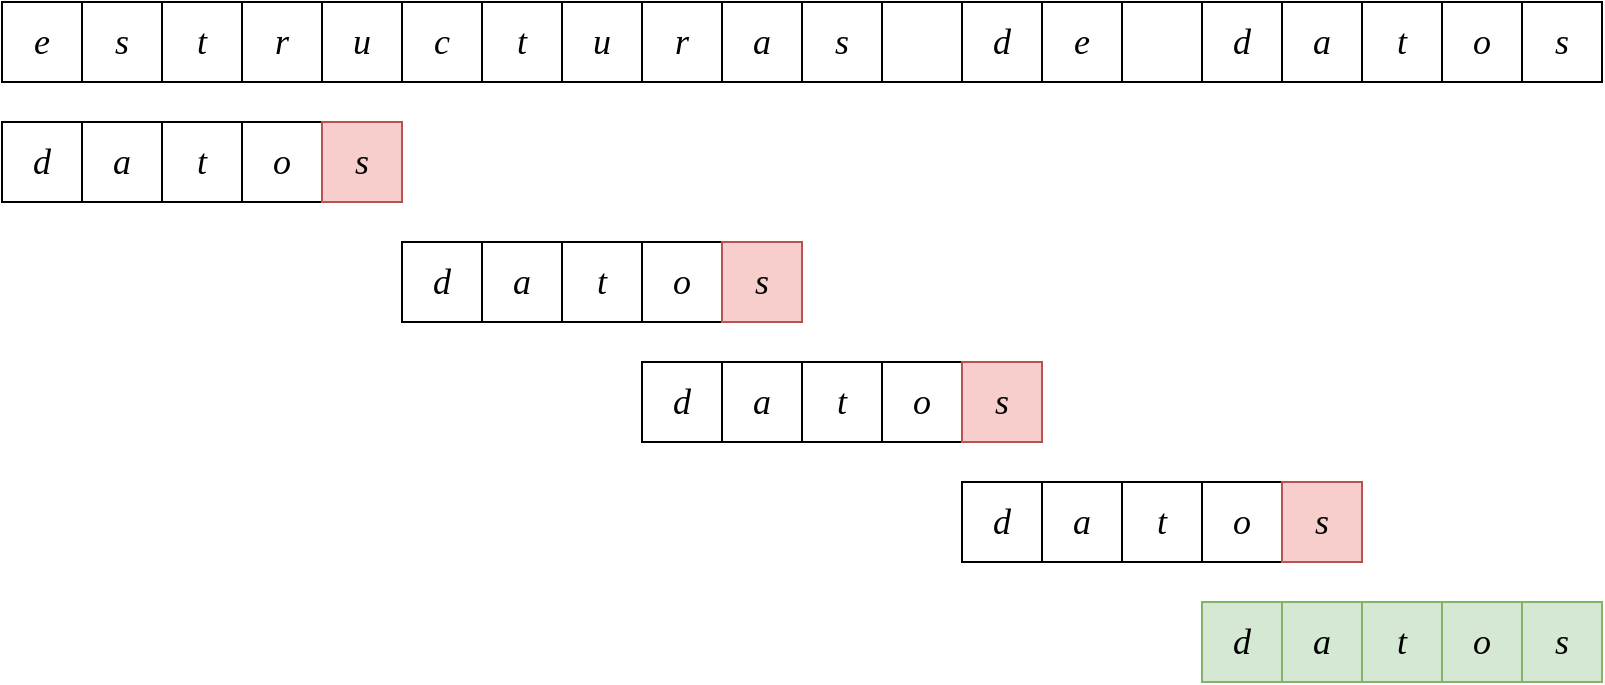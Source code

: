<mxfile version="12.3.2" type="device" pages="1"><diagram id="65l7ETRmFl2YBwjKA_3H" name="Page-1"><mxGraphModel dx="1092" dy="816" grid="1" gridSize="10" guides="1" tooltips="1" connect="1" arrows="1" fold="1" page="1" pageScale="1" pageWidth="850" pageHeight="1100" math="0" shadow="0"><root><mxCell id="0"/><mxCell id="1" parent="0"/><mxCell id="vEnR5lknDzGGeN2CGNRa-22" value="&lt;font face=&quot;cm&quot; style=&quot;font-size: 18px&quot;&gt;&lt;i&gt;e&lt;/i&gt;&lt;/font&gt;" style="whiteSpace=wrap;html=1;aspect=fixed;" vertex="1" parent="1"><mxGeometry y="40" width="40" height="40" as="geometry"/></mxCell><mxCell id="vEnR5lknDzGGeN2CGNRa-23" value="&lt;font face=&quot;cm&quot; style=&quot;font-size: 18px&quot;&gt;&lt;i&gt;s&lt;/i&gt;&lt;/font&gt;" style="whiteSpace=wrap;html=1;aspect=fixed;" vertex="1" parent="1"><mxGeometry x="40" y="40" width="40" height="40" as="geometry"/></mxCell><mxCell id="vEnR5lknDzGGeN2CGNRa-24" value="&lt;font face=&quot;cm&quot; style=&quot;font-size: 18px&quot;&gt;&lt;i&gt;t&lt;/i&gt;&lt;/font&gt;" style="whiteSpace=wrap;html=1;aspect=fixed;" vertex="1" parent="1"><mxGeometry x="80" y="40" width="40" height="40" as="geometry"/></mxCell><mxCell id="vEnR5lknDzGGeN2CGNRa-25" value="&lt;font face=&quot;cm&quot; style=&quot;font-size: 18px&quot;&gt;&lt;i&gt;r&lt;/i&gt;&lt;/font&gt;" style="whiteSpace=wrap;html=1;aspect=fixed;" vertex="1" parent="1"><mxGeometry x="120" y="40" width="40" height="40" as="geometry"/></mxCell><mxCell id="vEnR5lknDzGGeN2CGNRa-26" value="&lt;font face=&quot;cm&quot; style=&quot;font-size: 18px&quot;&gt;&lt;i&gt;u&lt;/i&gt;&lt;/font&gt;" style="whiteSpace=wrap;html=1;aspect=fixed;" vertex="1" parent="1"><mxGeometry x="160" y="40" width="40" height="40" as="geometry"/></mxCell><mxCell id="vEnR5lknDzGGeN2CGNRa-27" value="&lt;font face=&quot;cm&quot;&gt;&lt;span style=&quot;font-size: 18px&quot;&gt;&lt;i&gt;d&lt;/i&gt;&lt;/span&gt;&lt;/font&gt;" style="whiteSpace=wrap;html=1;aspect=fixed;" vertex="1" parent="1"><mxGeometry y="100" width="40" height="40" as="geometry"/></mxCell><mxCell id="vEnR5lknDzGGeN2CGNRa-28" value="&lt;font face=&quot;cm&quot; style=&quot;font-size: 18px&quot;&gt;&lt;i&gt;a&lt;/i&gt;&lt;/font&gt;" style="whiteSpace=wrap;html=1;aspect=fixed;" vertex="1" parent="1"><mxGeometry x="40" y="100" width="40" height="40" as="geometry"/></mxCell><mxCell id="vEnR5lknDzGGeN2CGNRa-29" value="&lt;font face=&quot;cm&quot; style=&quot;font-size: 18px&quot;&gt;&lt;i&gt;t&lt;/i&gt;&lt;/font&gt;" style="whiteSpace=wrap;html=1;aspect=fixed;" vertex="1" parent="1"><mxGeometry x="80" y="100" width="40" height="40" as="geometry"/></mxCell><mxCell id="vEnR5lknDzGGeN2CGNRa-30" value="&lt;font face=&quot;cm&quot; style=&quot;font-size: 18px&quot;&gt;&lt;i&gt;o&lt;/i&gt;&lt;/font&gt;" style="whiteSpace=wrap;html=1;aspect=fixed;" vertex="1" parent="1"><mxGeometry x="120" y="100" width="40" height="40" as="geometry"/></mxCell><mxCell id="vEnR5lknDzGGeN2CGNRa-31" value="&lt;font face=&quot;cm&quot; style=&quot;font-size: 18px&quot;&gt;&lt;i&gt;s&lt;/i&gt;&lt;/font&gt;" style="whiteSpace=wrap;html=1;aspect=fixed;fillColor=#f8cecc;strokeColor=#b85450;" vertex="1" parent="1"><mxGeometry x="160" y="100" width="40" height="40" as="geometry"/></mxCell><mxCell id="vEnR5lknDzGGeN2CGNRa-32" value="&lt;font face=&quot;cm&quot; style=&quot;font-size: 18px&quot;&gt;&lt;i&gt;c&lt;/i&gt;&lt;/font&gt;" style="whiteSpace=wrap;html=1;aspect=fixed;" vertex="1" parent="1"><mxGeometry x="200" y="40" width="40" height="40" as="geometry"/></mxCell><mxCell id="vEnR5lknDzGGeN2CGNRa-33" value="&lt;font face=&quot;cm&quot; style=&quot;font-size: 18px&quot;&gt;&lt;i&gt;t&lt;/i&gt;&lt;/font&gt;" style="whiteSpace=wrap;html=1;aspect=fixed;" vertex="1" parent="1"><mxGeometry x="240" y="40" width="40" height="40" as="geometry"/></mxCell><mxCell id="vEnR5lknDzGGeN2CGNRa-34" value="&lt;font face=&quot;cm&quot; style=&quot;font-size: 18px&quot;&gt;&lt;i&gt;u&lt;/i&gt;&lt;/font&gt;" style="whiteSpace=wrap;html=1;aspect=fixed;" vertex="1" parent="1"><mxGeometry x="280" y="40" width="40" height="40" as="geometry"/></mxCell><mxCell id="vEnR5lknDzGGeN2CGNRa-35" value="&lt;font face=&quot;cm&quot; style=&quot;font-size: 18px&quot;&gt;&lt;i&gt;r&lt;/i&gt;&lt;/font&gt;" style="whiteSpace=wrap;html=1;aspect=fixed;" vertex="1" parent="1"><mxGeometry x="320" y="40" width="40" height="40" as="geometry"/></mxCell><mxCell id="vEnR5lknDzGGeN2CGNRa-36" value="&lt;font face=&quot;cm&quot; style=&quot;font-size: 18px&quot;&gt;&lt;i&gt;a&lt;/i&gt;&lt;/font&gt;" style="whiteSpace=wrap;html=1;aspect=fixed;" vertex="1" parent="1"><mxGeometry x="360" y="40" width="40" height="40" as="geometry"/></mxCell><mxCell id="vEnR5lknDzGGeN2CGNRa-37" value="&lt;font face=&quot;cm&quot; style=&quot;font-size: 18px&quot;&gt;&lt;i&gt;s&lt;/i&gt;&lt;/font&gt;" style="whiteSpace=wrap;html=1;aspect=fixed;" vertex="1" parent="1"><mxGeometry x="400" y="40" width="40" height="40" as="geometry"/></mxCell><mxCell id="vEnR5lknDzGGeN2CGNRa-38" value="&lt;font face=&quot;cm&quot;&gt;&lt;span style=&quot;font-size: 18px&quot;&gt;&lt;i&gt;&amp;nbsp;&lt;/i&gt;&lt;/span&gt;&lt;/font&gt;" style="whiteSpace=wrap;html=1;aspect=fixed;" vertex="1" parent="1"><mxGeometry x="440" y="40" width="40" height="40" as="geometry"/></mxCell><mxCell id="vEnR5lknDzGGeN2CGNRa-39" value="&lt;font face=&quot;cm&quot; style=&quot;font-size: 18px&quot;&gt;&lt;i&gt;d&lt;/i&gt;&lt;/font&gt;" style="whiteSpace=wrap;html=1;aspect=fixed;" vertex="1" parent="1"><mxGeometry x="480" y="40" width="40" height="40" as="geometry"/></mxCell><mxCell id="vEnR5lknDzGGeN2CGNRa-40" value="&lt;font face=&quot;cm&quot; style=&quot;font-size: 18px&quot;&gt;&lt;i&gt;e&lt;/i&gt;&lt;/font&gt;" style="whiteSpace=wrap;html=1;aspect=fixed;" vertex="1" parent="1"><mxGeometry x="520" y="40" width="40" height="40" as="geometry"/></mxCell><mxCell id="vEnR5lknDzGGeN2CGNRa-41" value="&lt;font face=&quot;cm&quot;&gt;&lt;span style=&quot;font-size: 18px&quot;&gt;&lt;i&gt;&amp;nbsp;&lt;/i&gt;&lt;/span&gt;&lt;/font&gt;" style="whiteSpace=wrap;html=1;aspect=fixed;" vertex="1" parent="1"><mxGeometry x="560" y="40" width="40" height="40" as="geometry"/></mxCell><mxCell id="vEnR5lknDzGGeN2CGNRa-42" value="&lt;font face=&quot;cm&quot; style=&quot;font-size: 18px&quot;&gt;&lt;i&gt;d&lt;/i&gt;&lt;/font&gt;" style="whiteSpace=wrap;html=1;aspect=fixed;" vertex="1" parent="1"><mxGeometry x="600" y="40" width="40" height="40" as="geometry"/></mxCell><mxCell id="vEnR5lknDzGGeN2CGNRa-43" value="&lt;font face=&quot;cm&quot; style=&quot;font-size: 18px&quot;&gt;&lt;i&gt;a&lt;/i&gt;&lt;/font&gt;" style="whiteSpace=wrap;html=1;aspect=fixed;" vertex="1" parent="1"><mxGeometry x="640" y="40" width="40" height="40" as="geometry"/></mxCell><mxCell id="vEnR5lknDzGGeN2CGNRa-44" value="&lt;font face=&quot;cm&quot; style=&quot;font-size: 18px&quot;&gt;&lt;i&gt;t&lt;/i&gt;&lt;/font&gt;" style="whiteSpace=wrap;html=1;aspect=fixed;" vertex="1" parent="1"><mxGeometry x="680" y="40" width="40" height="40" as="geometry"/></mxCell><mxCell id="vEnR5lknDzGGeN2CGNRa-45" value="&lt;font face=&quot;cm&quot; style=&quot;font-size: 18px&quot;&gt;&lt;i&gt;o&lt;/i&gt;&lt;/font&gt;" style="whiteSpace=wrap;html=1;aspect=fixed;" vertex="1" parent="1"><mxGeometry x="720" y="40" width="40" height="40" as="geometry"/></mxCell><mxCell id="vEnR5lknDzGGeN2CGNRa-46" value="&lt;font face=&quot;cm&quot; style=&quot;font-size: 18px&quot;&gt;&lt;i&gt;s&lt;/i&gt;&lt;/font&gt;" style="whiteSpace=wrap;html=1;aspect=fixed;" vertex="1" parent="1"><mxGeometry x="760" y="40" width="40" height="40" as="geometry"/></mxCell><mxCell id="vEnR5lknDzGGeN2CGNRa-47" value="&lt;font face=&quot;cm&quot;&gt;&lt;span style=&quot;font-size: 18px&quot;&gt;&lt;i&gt;d&lt;/i&gt;&lt;/span&gt;&lt;/font&gt;" style="whiteSpace=wrap;html=1;aspect=fixed;fillColor=#d5e8d4;strokeColor=#82b366;" vertex="1" parent="1"><mxGeometry x="600" y="340" width="40" height="40" as="geometry"/></mxCell><mxCell id="vEnR5lknDzGGeN2CGNRa-48" value="&lt;font face=&quot;cm&quot; style=&quot;font-size: 18px&quot;&gt;&lt;i&gt;a&lt;/i&gt;&lt;/font&gt;" style="whiteSpace=wrap;html=1;aspect=fixed;fillColor=#d5e8d4;strokeColor=#82b366;" vertex="1" parent="1"><mxGeometry x="640" y="340" width="40" height="40" as="geometry"/></mxCell><mxCell id="vEnR5lknDzGGeN2CGNRa-49" value="&lt;font face=&quot;cm&quot; style=&quot;font-size: 18px&quot;&gt;&lt;i&gt;t&lt;/i&gt;&lt;/font&gt;" style="whiteSpace=wrap;html=1;aspect=fixed;fillColor=#d5e8d4;strokeColor=#82b366;" vertex="1" parent="1"><mxGeometry x="680" y="340" width="40" height="40" as="geometry"/></mxCell><mxCell id="vEnR5lknDzGGeN2CGNRa-50" value="&lt;font face=&quot;cm&quot; style=&quot;font-size: 18px&quot;&gt;&lt;i&gt;o&lt;/i&gt;&lt;/font&gt;" style="whiteSpace=wrap;html=1;aspect=fixed;fillColor=#d5e8d4;strokeColor=#82b366;" vertex="1" parent="1"><mxGeometry x="720" y="340" width="40" height="40" as="geometry"/></mxCell><mxCell id="vEnR5lknDzGGeN2CGNRa-51" value="&lt;font face=&quot;cm&quot; style=&quot;font-size: 18px&quot;&gt;&lt;i&gt;s&lt;/i&gt;&lt;/font&gt;" style="whiteSpace=wrap;html=1;aspect=fixed;fillColor=#d5e8d4;strokeColor=#82b366;" vertex="1" parent="1"><mxGeometry x="760" y="340" width="40" height="40" as="geometry"/></mxCell><mxCell id="vEnR5lknDzGGeN2CGNRa-52" value="&lt;font face=&quot;cm&quot;&gt;&lt;span style=&quot;font-size: 18px&quot;&gt;&lt;i&gt;d&lt;/i&gt;&lt;/span&gt;&lt;/font&gt;" style="whiteSpace=wrap;html=1;aspect=fixed;" vertex="1" parent="1"><mxGeometry x="200" y="160" width="40" height="40" as="geometry"/></mxCell><mxCell id="vEnR5lknDzGGeN2CGNRa-53" value="&lt;font face=&quot;cm&quot; style=&quot;font-size: 18px&quot;&gt;&lt;i&gt;a&lt;/i&gt;&lt;/font&gt;" style="whiteSpace=wrap;html=1;aspect=fixed;" vertex="1" parent="1"><mxGeometry x="240" y="160" width="40" height="40" as="geometry"/></mxCell><mxCell id="vEnR5lknDzGGeN2CGNRa-54" value="&lt;font face=&quot;cm&quot; style=&quot;font-size: 18px&quot;&gt;&lt;i&gt;t&lt;/i&gt;&lt;/font&gt;" style="whiteSpace=wrap;html=1;aspect=fixed;" vertex="1" parent="1"><mxGeometry x="280" y="160" width="40" height="40" as="geometry"/></mxCell><mxCell id="vEnR5lknDzGGeN2CGNRa-55" value="&lt;font face=&quot;cm&quot; style=&quot;font-size: 18px&quot;&gt;&lt;i&gt;o&lt;/i&gt;&lt;/font&gt;" style="whiteSpace=wrap;html=1;aspect=fixed;" vertex="1" parent="1"><mxGeometry x="320" y="160" width="40" height="40" as="geometry"/></mxCell><mxCell id="vEnR5lknDzGGeN2CGNRa-56" value="&lt;font face=&quot;cm&quot; style=&quot;font-size: 18px&quot;&gt;&lt;i&gt;s&lt;/i&gt;&lt;/font&gt;" style="whiteSpace=wrap;html=1;aspect=fixed;fillColor=#f8cecc;strokeColor=#b85450;" vertex="1" parent="1"><mxGeometry x="360" y="160" width="40" height="40" as="geometry"/></mxCell><mxCell id="vEnR5lknDzGGeN2CGNRa-57" value="&lt;font face=&quot;cm&quot;&gt;&lt;span style=&quot;font-size: 18px&quot;&gt;&lt;i&gt;d&lt;/i&gt;&lt;/span&gt;&lt;/font&gt;" style="whiteSpace=wrap;html=1;aspect=fixed;" vertex="1" parent="1"><mxGeometry x="320" y="220" width="40" height="40" as="geometry"/></mxCell><mxCell id="vEnR5lknDzGGeN2CGNRa-58" value="&lt;font face=&quot;cm&quot; style=&quot;font-size: 18px&quot;&gt;&lt;i&gt;a&lt;/i&gt;&lt;/font&gt;" style="whiteSpace=wrap;html=1;aspect=fixed;" vertex="1" parent="1"><mxGeometry x="360" y="220" width="40" height="40" as="geometry"/></mxCell><mxCell id="vEnR5lknDzGGeN2CGNRa-59" value="&lt;font face=&quot;cm&quot; style=&quot;font-size: 18px&quot;&gt;&lt;i&gt;t&lt;/i&gt;&lt;/font&gt;" style="whiteSpace=wrap;html=1;aspect=fixed;" vertex="1" parent="1"><mxGeometry x="400" y="220" width="40" height="40" as="geometry"/></mxCell><mxCell id="vEnR5lknDzGGeN2CGNRa-60" value="&lt;font face=&quot;cm&quot; style=&quot;font-size: 18px&quot;&gt;&lt;i&gt;o&lt;/i&gt;&lt;/font&gt;" style="whiteSpace=wrap;html=1;aspect=fixed;" vertex="1" parent="1"><mxGeometry x="440" y="220" width="40" height="40" as="geometry"/></mxCell><mxCell id="vEnR5lknDzGGeN2CGNRa-61" value="&lt;font face=&quot;cm&quot; style=&quot;font-size: 18px&quot;&gt;&lt;i&gt;s&lt;/i&gt;&lt;/font&gt;" style="whiteSpace=wrap;html=1;aspect=fixed;fillColor=#f8cecc;strokeColor=#b85450;" vertex="1" parent="1"><mxGeometry x="480" y="220" width="40" height="40" as="geometry"/></mxCell><mxCell id="vEnR5lknDzGGeN2CGNRa-62" value="&lt;font face=&quot;cm&quot;&gt;&lt;span style=&quot;font-size: 18px&quot;&gt;&lt;i&gt;d&lt;/i&gt;&lt;/span&gt;&lt;/font&gt;" style="whiteSpace=wrap;html=1;aspect=fixed;" vertex="1" parent="1"><mxGeometry x="480" y="280" width="40" height="40" as="geometry"/></mxCell><mxCell id="vEnR5lknDzGGeN2CGNRa-63" value="&lt;font face=&quot;cm&quot; style=&quot;font-size: 18px&quot;&gt;&lt;i&gt;a&lt;/i&gt;&lt;/font&gt;" style="whiteSpace=wrap;html=1;aspect=fixed;" vertex="1" parent="1"><mxGeometry x="520" y="280" width="40" height="40" as="geometry"/></mxCell><mxCell id="vEnR5lknDzGGeN2CGNRa-64" value="&lt;font face=&quot;cm&quot; style=&quot;font-size: 18px&quot;&gt;&lt;i&gt;t&lt;/i&gt;&lt;/font&gt;" style="whiteSpace=wrap;html=1;aspect=fixed;" vertex="1" parent="1"><mxGeometry x="560" y="280" width="40" height="40" as="geometry"/></mxCell><mxCell id="vEnR5lknDzGGeN2CGNRa-65" value="&lt;font face=&quot;cm&quot; style=&quot;font-size: 18px&quot;&gt;&lt;i&gt;o&lt;/i&gt;&lt;/font&gt;" style="whiteSpace=wrap;html=1;aspect=fixed;" vertex="1" parent="1"><mxGeometry x="600" y="280" width="40" height="40" as="geometry"/></mxCell><mxCell id="vEnR5lknDzGGeN2CGNRa-66" value="&lt;font face=&quot;cm&quot; style=&quot;font-size: 18px&quot;&gt;&lt;i&gt;s&lt;/i&gt;&lt;/font&gt;" style="whiteSpace=wrap;html=1;aspect=fixed;fillColor=#f8cecc;strokeColor=#b85450;" vertex="1" parent="1"><mxGeometry x="640" y="280" width="40" height="40" as="geometry"/></mxCell></root></mxGraphModel></diagram></mxfile>